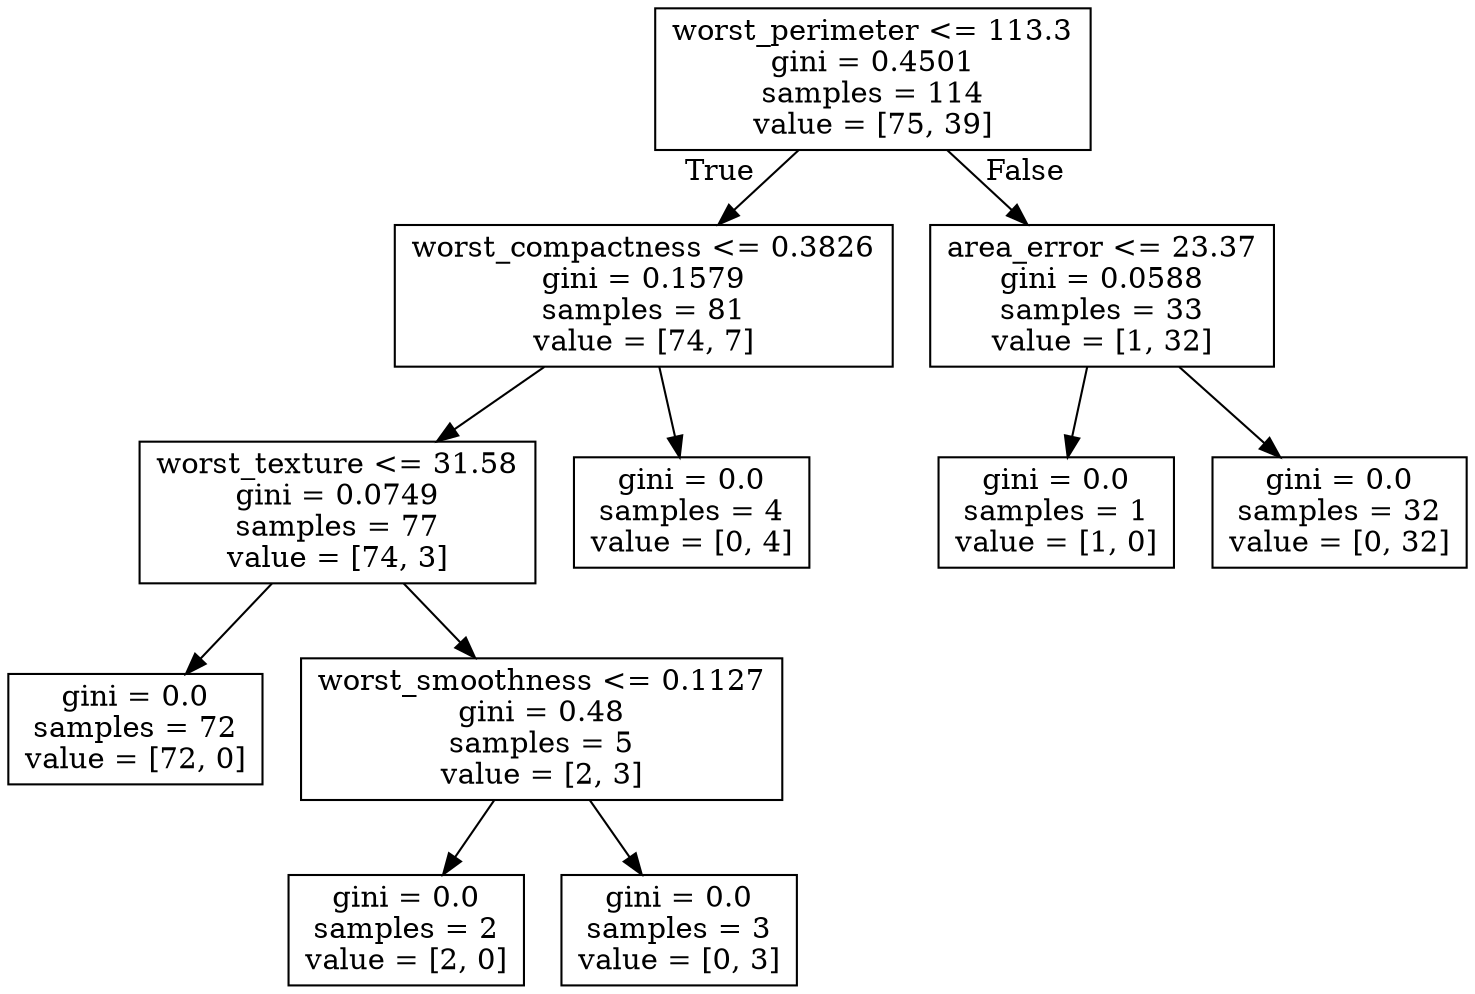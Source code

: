 digraph Tree {
node [shape=box] ;
0 [label="worst_perimeter <= 113.3\ngini = 0.4501\nsamples = 114\nvalue = [75, 39]"] ;
1 [label="worst_compactness <= 0.3826\ngini = 0.1579\nsamples = 81\nvalue = [74, 7]"] ;
0 -> 1 [labeldistance=2.5, labelangle=45, headlabel="True"] ;
2 [label="worst_texture <= 31.58\ngini = 0.0749\nsamples = 77\nvalue = [74, 3]"] ;
1 -> 2 ;
3 [label="gini = 0.0\nsamples = 72\nvalue = [72, 0]"] ;
2 -> 3 ;
4 [label="worst_smoothness <= 0.1127\ngini = 0.48\nsamples = 5\nvalue = [2, 3]"] ;
2 -> 4 ;
5 [label="gini = 0.0\nsamples = 2\nvalue = [2, 0]"] ;
4 -> 5 ;
6 [label="gini = 0.0\nsamples = 3\nvalue = [0, 3]"] ;
4 -> 6 ;
7 [label="gini = 0.0\nsamples = 4\nvalue = [0, 4]"] ;
1 -> 7 ;
8 [label="area_error <= 23.37\ngini = 0.0588\nsamples = 33\nvalue = [1, 32]"] ;
0 -> 8 [labeldistance=2.5, labelangle=-45, headlabel="False"] ;
9 [label="gini = 0.0\nsamples = 1\nvalue = [1, 0]"] ;
8 -> 9 ;
10 [label="gini = 0.0\nsamples = 32\nvalue = [0, 32]"] ;
8 -> 10 ;
}
